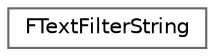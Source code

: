 digraph "Graphical Class Hierarchy"
{
 // INTERACTIVE_SVG=YES
 // LATEX_PDF_SIZE
  bgcolor="transparent";
  edge [fontname=Helvetica,fontsize=10,labelfontname=Helvetica,labelfontsize=10];
  node [fontname=Helvetica,fontsize=10,shape=box,height=0.2,width=0.4];
  rankdir="LR";
  Node0 [id="Node000000",label="FTextFilterString",height=0.2,width=0.4,color="grey40", fillcolor="white", style="filled",URL="$d1/d89/classFTextFilterString.html",tooltip="String used by the text filter."];
}

